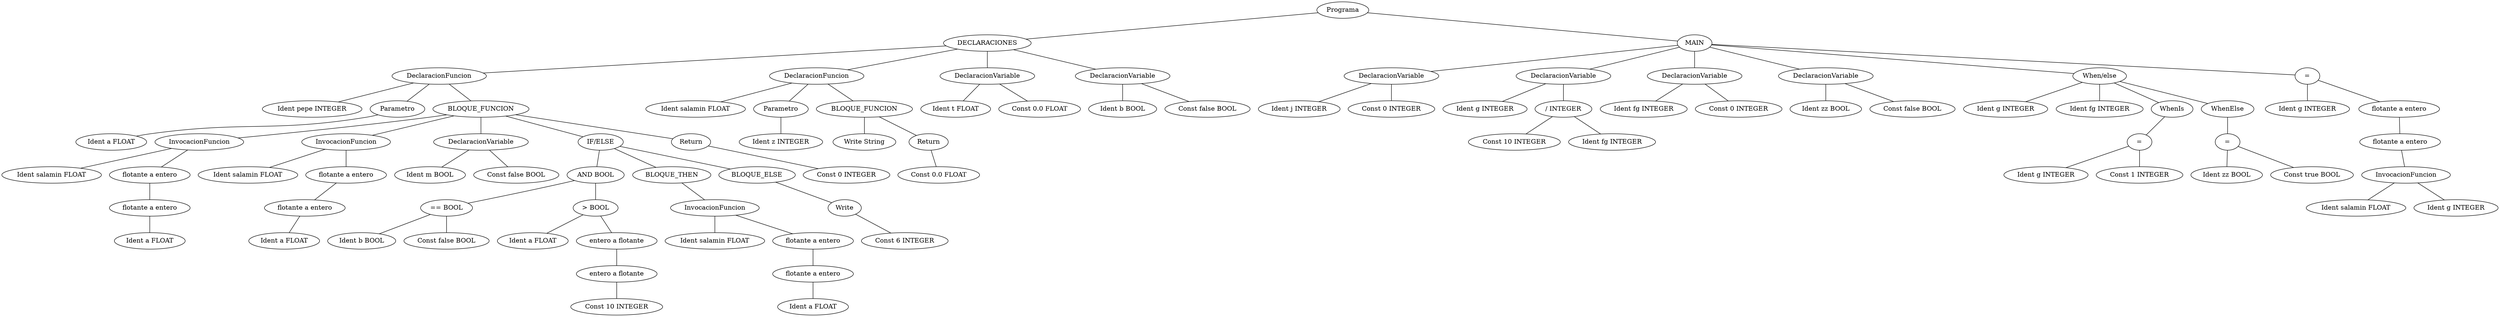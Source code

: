 graph G {75 [label="Programa"]
76 [label="DECLARACIONES"]
75 -- 76
77 [label="DeclaracionFuncion"]
76 -- 77
78 [label="Ident pepe INTEGER"]
77 -- 78
114 [label="Parametro"]
77 -- 114
115 [label="Ident a FLOAT"]
114 -- 115
79 [label="BLOQUE_FUNCION"]
77 -- 79
80 [label="InvocacionFuncion"]
79 -- 80
81 [label="Ident salamin FLOAT"]
80 -- 81
82 [label="flotante a entero"]
80 -- 82
83 [label="flotante a entero"]
82 -- 83
84 [label="Ident a FLOAT"]
83 -- 84
85 [label="InvocacionFuncion"]
79 -- 85
86 [label="Ident salamin FLOAT"]
85 -- 86
87 [label="flotante a entero"]
85 -- 87
88 [label="flotante a entero"]
87 -- 88
89 [label="Ident a FLOAT"]
88 -- 89
90 [label="DeclaracionVariable"]
79 -- 90
91 [label="Ident m BOOL"]
90 -- 91
92 [label="Const false BOOL"]
90 -- 92
93 [label="IF/ELSE"]
79 -- 93
94 [label="AND BOOL"]
93 -- 94
95 [label="== BOOL"]
94 -- 95
96 [label="Ident b BOOL"]
95 -- 96
97 [label="Const false BOOL"]
95 -- 97
98 [label="> BOOL"]
94 -- 98
99 [label="Ident a FLOAT"]
98 -- 99
100 [label="entero a flotante"]
98 -- 100
101 [label="entero a flotante"]
100 -- 101
102 [label="Const 10 INTEGER"]
101 -- 102
103 [label="BLOQUE_THEN"]
93 -- 103
104 [label="InvocacionFuncion"]
103 -- 104
105 [label="Ident salamin FLOAT"]
104 -- 105
106 [label="flotante a entero"]
104 -- 106
107 [label="flotante a entero"]
106 -- 107
108 [label="Ident a FLOAT"]
107 -- 108
109 [label="BLOQUE_ELSE"]
93 -- 109
110 [label="Write"]
109 -- 110
111 [label="Const 6 INTEGER"]
110 -- 111
112 [label="Return"]
79 -- 112
113 [label="Const 0 INTEGER"]
112 -- 113
116 [label="DeclaracionFuncion"]
76 -- 116
117 [label="Ident salamin FLOAT"]
116 -- 117
122 [label="Parametro"]
116 -- 122
123 [label="Ident z INTEGER"]
122 -- 123
118 [label="BLOQUE_FUNCION"]
116 -- 118
119 [label="Write String"]
118 -- 119
120 [label="Return"]
118 -- 120
121 [label="Const 0.0 FLOAT"]
120 -- 121
124 [label="DeclaracionVariable"]
76 -- 124
125 [label="Ident t FLOAT"]
124 -- 125
126 [label="Const 0.0 FLOAT"]
124 -- 126
127 [label="DeclaracionVariable"]
76 -- 127
128 [label="Ident b BOOL"]
127 -- 128
129 [label="Const false BOOL"]
127 -- 129
130 [label="MAIN"]
75 -- 130
131 [label="DeclaracionVariable"]
130 -- 131
132 [label="Ident j INTEGER"]
131 -- 132
133 [label="Const 0 INTEGER"]
131 -- 133
134 [label="DeclaracionVariable"]
130 -- 134
135 [label="Ident g INTEGER"]
134 -- 135
136 [label="/ INTEGER"]
134 -- 136
137 [label="Const 10 INTEGER"]
136 -- 137
138 [label="Ident fg INTEGER"]
136 -- 138
139 [label="DeclaracionVariable"]
130 -- 139
140 [label="Ident fg INTEGER"]
139 -- 140
141 [label="Const 0 INTEGER"]
139 -- 141
142 [label="DeclaracionVariable"]
130 -- 142
143 [label="Ident zz BOOL"]
142 -- 143
144 [label="Const false BOOL"]
142 -- 144
145 [label="When/else"]
130 -- 145
146 [label="Ident g INTEGER"]
145 -- 146
147 [label="Ident fg INTEGER"]
145 -- 147
148 [label="WhenIs"]
145 -- 148
149 [label="="]
148 -- 149
150 [label="Ident g INTEGER"]
149 -- 150
151 [label="Const 1 INTEGER"]
149 -- 151
152 [label="WhenElse"]
145 -- 152
153 [label="="]
152 -- 153
154 [label="Ident zz BOOL"]
153 -- 154
155 [label="Const true BOOL"]
153 -- 155
156 [label="="]
130 -- 156
157 [label="Ident g INTEGER"]
156 -- 157
158 [label="flotante a entero"]
156 -- 158
159 [label="flotante a entero"]
158 -- 159
160 [label="InvocacionFuncion"]
159 -- 160
161 [label="Ident salamin FLOAT"]
160 -- 161
162 [label="Ident g INTEGER"]
160 -- 162
}
